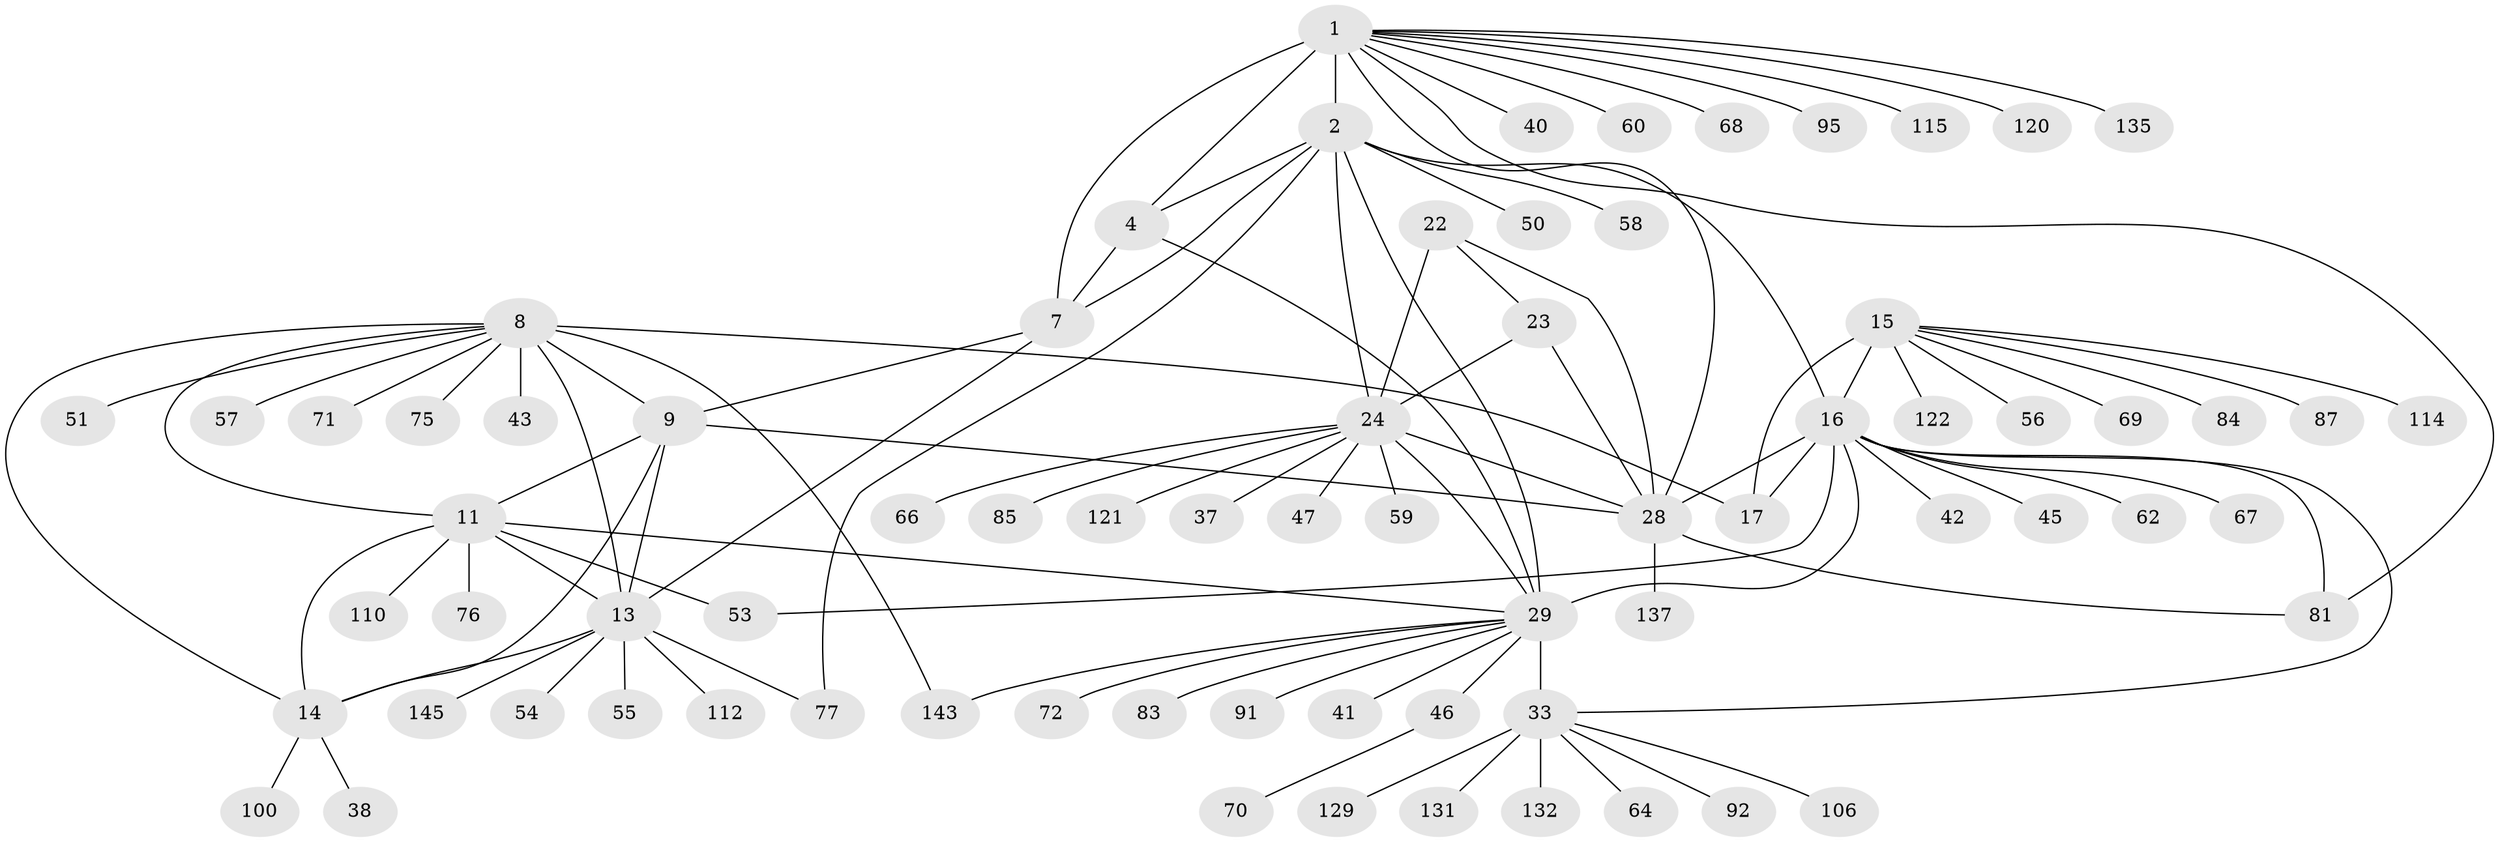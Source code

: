 // original degree distribution, {11: 0.0273972602739726, 12: 0.0273972602739726, 9: 0.06164383561643835, 10: 0.02054794520547945, 6: 0.02054794520547945, 13: 0.0273972602739726, 7: 0.0136986301369863, 8: 0.0410958904109589, 2: 0.1232876712328767, 1: 0.6095890410958904, 3: 0.0273972602739726}
// Generated by graph-tools (version 1.1) at 2025/16/03/09/25 04:16:00]
// undirected, 73 vertices, 100 edges
graph export_dot {
graph [start="1"]
  node [color=gray90,style=filled];
  1 [super="+3+5"];
  2;
  4 [super="+79+44+116+139"];
  7 [super="+36+108+134+126+80"];
  8 [super="+10"];
  9 [super="+12"];
  11;
  13;
  14;
  15 [super="+52"];
  16 [super="+18+65+63+19"];
  17 [super="+98+103"];
  22 [super="+86"];
  23;
  24 [super="+25+82+90"];
  28;
  29 [super="+32+99+35+31+39+30"];
  33 [super="+34+78"];
  37;
  38;
  40;
  41 [super="+74"];
  42;
  43;
  45 [super="+101"];
  46;
  47;
  50;
  51;
  53;
  54;
  55;
  56 [super="+97"];
  57;
  58;
  59;
  60;
  62;
  64;
  66;
  67;
  68;
  69;
  70;
  71;
  72;
  75 [super="+133"];
  76 [super="+94"];
  77 [super="+123"];
  81 [super="+88"];
  83 [super="+89"];
  84;
  85;
  87;
  91;
  92 [super="+113"];
  95;
  100;
  106;
  110;
  112;
  114;
  115;
  120 [super="+144"];
  121;
  122;
  129;
  131;
  132;
  135;
  137;
  143;
  145;
  1 -- 2 [weight=4];
  1 -- 4 [weight=4];
  1 -- 7 [weight=4];
  1 -- 68;
  1 -- 95;
  1 -- 115;
  1 -- 135;
  1 -- 81;
  1 -- 28;
  1 -- 120;
  1 -- 60;
  1 -- 40;
  2 -- 4;
  2 -- 7;
  2 -- 50;
  2 -- 58;
  2 -- 77;
  2 -- 29;
  2 -- 16;
  2 -- 24;
  4 -- 7;
  4 -- 29;
  7 -- 13;
  7 -- 9;
  8 -- 9 [weight=4];
  8 -- 11 [weight=2];
  8 -- 13 [weight=2];
  8 -- 14 [weight=2];
  8 -- 17;
  8 -- 43;
  8 -- 51;
  8 -- 57;
  8 -- 71;
  8 -- 75;
  8 -- 143;
  9 -- 11 [weight=2];
  9 -- 13 [weight=2];
  9 -- 14 [weight=2];
  9 -- 28;
  11 -- 13;
  11 -- 14;
  11 -- 53;
  11 -- 76;
  11 -- 110;
  11 -- 29;
  13 -- 14;
  13 -- 54;
  13 -- 55;
  13 -- 77;
  13 -- 112;
  13 -- 145;
  14 -- 38;
  14 -- 100;
  15 -- 16 [weight=5];
  15 -- 17;
  15 -- 56;
  15 -- 69;
  15 -- 84;
  15 -- 87;
  15 -- 114;
  15 -- 122;
  16 -- 17 [weight=5];
  16 -- 33;
  16 -- 45;
  16 -- 53;
  16 -- 28;
  16 -- 29 [weight=2];
  16 -- 67;
  16 -- 42;
  16 -- 81;
  16 -- 62;
  22 -- 23;
  22 -- 24 [weight=4];
  22 -- 28;
  23 -- 24 [weight=4];
  23 -- 28;
  24 -- 28 [weight=4];
  24 -- 66;
  24 -- 37;
  24 -- 47;
  24 -- 85;
  24 -- 121;
  24 -- 59;
  24 -- 29;
  28 -- 81;
  28 -- 137;
  29 -- 33 [weight=10];
  29 -- 46;
  29 -- 143;
  29 -- 91;
  29 -- 72;
  29 -- 83;
  29 -- 41;
  33 -- 64;
  33 -- 106;
  33 -- 131;
  33 -- 132;
  33 -- 129;
  33 -- 92;
  46 -- 70;
}
